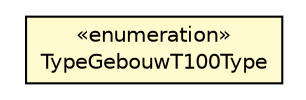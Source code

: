 #!/usr/local/bin/dot
#
# Class diagram 
# Generated by UMLGraph version R5_6-24-gf6e263 (http://www.umlgraph.org/)
#

digraph G {
	edge [fontname="Helvetica",fontsize=10,labelfontname="Helvetica",labelfontsize=10];
	node [fontname="Helvetica",fontsize=10,shape=plaintext];
	nodesep=0.25;
	ranksep=0.5;
	// nl.b3p.topnl.top100nl.TypeGebouwT100Type
	c40045 [label=<<table title="nl.b3p.topnl.top100nl.TypeGebouwT100Type" border="0" cellborder="1" cellspacing="0" cellpadding="2" port="p" bgcolor="lemonChiffon" href="./TypeGebouwT100Type.html">
		<tr><td><table border="0" cellspacing="0" cellpadding="1">
<tr><td align="center" balign="center"> &#171;enumeration&#187; </td></tr>
<tr><td align="center" balign="center"> TypeGebouwT100Type </td></tr>
		</table></td></tr>
		</table>>, URL="./TypeGebouwT100Type.html", fontname="Helvetica", fontcolor="black", fontsize=10.0];
}

